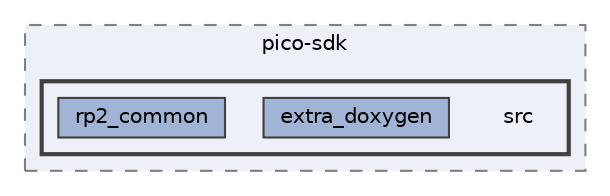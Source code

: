 digraph "rosa_dos_ventos/build/pico-sdk/src"
{
 // LATEX_PDF_SIZE
  bgcolor="transparent";
  edge [fontname=Helvetica,fontsize=10,labelfontname=Helvetica,labelfontsize=10];
  node [fontname=Helvetica,fontsize=10,shape=box,height=0.2,width=0.4];
  compound=true
  subgraph clusterdir_b566650df32ffba698e91122c10c6b6d {
    graph [ bgcolor="#edf0f7", pencolor="grey50", label="pico-sdk", fontname=Helvetica,fontsize=10 style="filled,dashed", URL="dir_b566650df32ffba698e91122c10c6b6d.html",tooltip=""]
  subgraph clusterdir_afab70fb8c8b9890524d030f4077f645 {
    graph [ bgcolor="#edf0f7", pencolor="grey25", label="", fontname=Helvetica,fontsize=10 style="filled,bold", URL="dir_afab70fb8c8b9890524d030f4077f645.html",tooltip=""]
    dir_afab70fb8c8b9890524d030f4077f645 [shape=plaintext, label="src"];
  dir_8b44b16feca38b439a3764ba4fffb891 [label="extra_doxygen", fillcolor="#a2b4d6", color="grey25", style="filled", URL="dir_8b44b16feca38b439a3764ba4fffb891.html",tooltip=""];
  dir_153e4a366d5a35503bb0dc4142c701ac [label="rp2_common", fillcolor="#a2b4d6", color="grey25", style="filled", URL="dir_153e4a366d5a35503bb0dc4142c701ac.html",tooltip=""];
  }
  }
}
